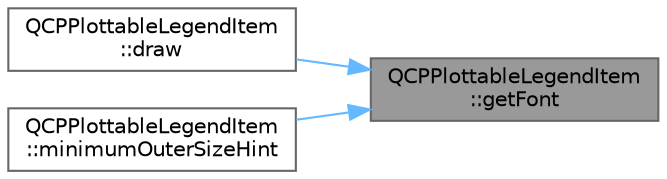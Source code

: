 digraph "QCPPlottableLegendItem::getFont"
{
 // LATEX_PDF_SIZE
  bgcolor="transparent";
  edge [fontname=Helvetica,fontsize=10,labelfontname=Helvetica,labelfontsize=10];
  node [fontname=Helvetica,fontsize=10,shape=box,height=0.2,width=0.4];
  rankdir="RL";
  Node1 [label="QCPPlottableLegendItem\l::getFont",height=0.2,width=0.4,color="gray40", fillcolor="grey60", style="filled", fontcolor="black",tooltip=" "];
  Node1 -> Node2 [dir="back",color="steelblue1",style="solid"];
  Node2 [label="QCPPlottableLegendItem\l::draw",height=0.2,width=0.4,color="grey40", fillcolor="white", style="filled",URL="$class_q_c_p_plottable_legend_item.html#a5838366619200e99680afa6d355d13fa",tooltip=" "];
  Node1 -> Node3 [dir="back",color="steelblue1",style="solid"];
  Node3 [label="QCPPlottableLegendItem\l::minimumOuterSizeHint",height=0.2,width=0.4,color="grey40", fillcolor="white", style="filled",URL="$class_q_c_p_plottable_legend_item.html#a8b543f3ac32b2fe59326e01c1101b3b8",tooltip=" "];
}
